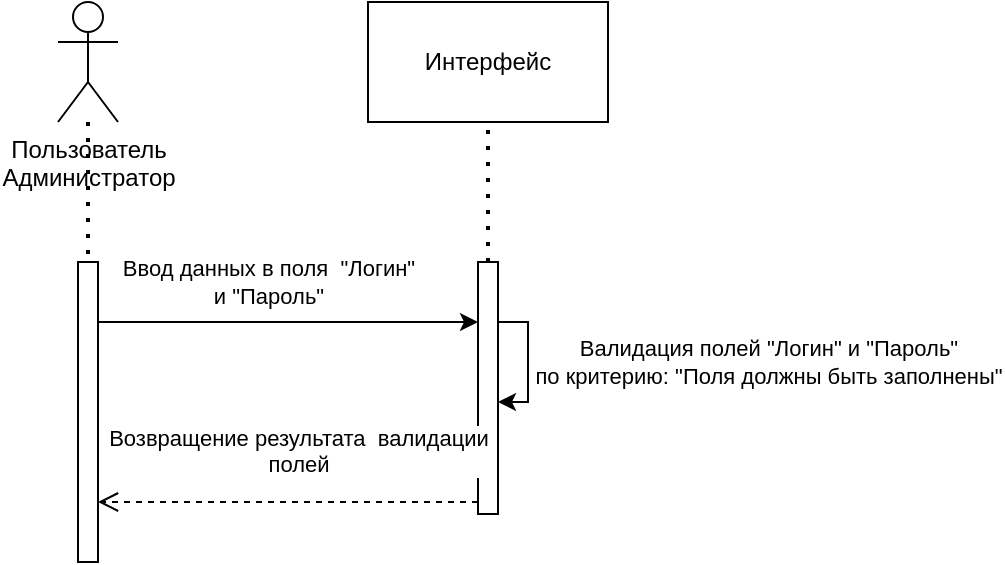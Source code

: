 <mxfile version="22.1.11" type="github">
  <diagram name="Page-1" id="dMJTNP203uRPSQv3ae_e">
    <mxGraphModel dx="1400" dy="738" grid="1" gridSize="10" guides="1" tooltips="1" connect="1" arrows="1" fold="1" page="1" pageScale="1" pageWidth="850" pageHeight="1100" math="0" shadow="0">
      <root>
        <mxCell id="0" />
        <mxCell id="1" parent="0" />
        <mxCell id="ilHXGj0mh9nZ7Yn_-eAP-41" value="&lt;div&gt;Пользователь&lt;/div&gt;&lt;div&gt;Администратор&lt;/div&gt;" style="shape=umlActor;verticalLabelPosition=bottom;verticalAlign=top;html=1;outlineConnect=0;align=center;horizontal=1;labelPosition=center;" vertex="1" parent="1">
          <mxGeometry x="80" y="30" width="30" height="60" as="geometry" />
        </mxCell>
        <mxCell id="ilHXGj0mh9nZ7Yn_-eAP-42" value="Интерфейс" style="rounded=0;whiteSpace=wrap;html=1;" vertex="1" parent="1">
          <mxGeometry x="235" y="30" width="120" height="60" as="geometry" />
        </mxCell>
        <mxCell id="ilHXGj0mh9nZ7Yn_-eAP-43" value="" style="html=1;points=[[0,0,0,0,5],[0,1,0,0,-5],[1,0,0,0,5],[1,1,0,0,-5]];perimeter=orthogonalPerimeter;outlineConnect=0;targetShapes=umlLifeline;portConstraint=eastwest;newEdgeStyle={&quot;curved&quot;:0,&quot;rounded&quot;:0};" vertex="1" parent="1">
          <mxGeometry x="90" y="160" width="10" height="150" as="geometry" />
        </mxCell>
        <mxCell id="ilHXGj0mh9nZ7Yn_-eAP-44" value="" style="html=1;points=[[0,0,0,0,5],[0,1,0,0,-5],[1,0,0,0,5],[1,1,0,0,-5]];perimeter=orthogonalPerimeter;outlineConnect=0;targetShapes=umlLifeline;portConstraint=eastwest;newEdgeStyle={&quot;curved&quot;:0,&quot;rounded&quot;:0};" vertex="1" parent="1">
          <mxGeometry x="290" y="160" width="10" height="126" as="geometry" />
        </mxCell>
        <mxCell id="ilHXGj0mh9nZ7Yn_-eAP-45" value="" style="endArrow=classic;html=1;rounded=0;" edge="1" parent="1" source="ilHXGj0mh9nZ7Yn_-eAP-43" target="ilHXGj0mh9nZ7Yn_-eAP-44">
          <mxGeometry width="50" height="50" relative="1" as="geometry">
            <mxPoint x="240" y="290" as="sourcePoint" />
            <mxPoint x="220" y="240" as="targetPoint" />
            <Array as="points">
              <mxPoint x="170" y="190" />
            </Array>
          </mxGeometry>
        </mxCell>
        <mxCell id="ilHXGj0mh9nZ7Yn_-eAP-46" value="&lt;div&gt;Ввод данных в поля&amp;nbsp; &quot;Логин&quot;&lt;/div&gt;&lt;div&gt;и &quot;Пароль&quot;&lt;br&gt;&lt;/div&gt;" style="edgeLabel;html=1;align=center;verticalAlign=middle;resizable=0;points=[];" vertex="1" connectable="0" parent="ilHXGj0mh9nZ7Yn_-eAP-45">
          <mxGeometry x="-0.23" y="1" relative="1" as="geometry">
            <mxPoint x="12" y="-19" as="offset" />
          </mxGeometry>
        </mxCell>
        <mxCell id="ilHXGj0mh9nZ7Yn_-eAP-47" value="" style="endArrow=none;dashed=1;html=1;dashPattern=1 3;strokeWidth=2;rounded=0;entryX=0.5;entryY=1;entryDx=0;entryDy=0;" edge="1" parent="1">
          <mxGeometry width="50" height="50" relative="1" as="geometry">
            <mxPoint x="295" y="160" as="sourcePoint" />
            <mxPoint x="295" y="90" as="targetPoint" />
          </mxGeometry>
        </mxCell>
        <mxCell id="ilHXGj0mh9nZ7Yn_-eAP-48" value="" style="endArrow=none;dashed=1;html=1;dashPattern=1 3;strokeWidth=2;rounded=0;" edge="1" parent="1" source="ilHXGj0mh9nZ7Yn_-eAP-41" target="ilHXGj0mh9nZ7Yn_-eAP-43">
          <mxGeometry width="50" height="50" relative="1" as="geometry">
            <mxPoint x="230" y="310" as="sourcePoint" />
            <mxPoint x="280" y="260" as="targetPoint" />
          </mxGeometry>
        </mxCell>
        <mxCell id="ilHXGj0mh9nZ7Yn_-eAP-49" value="" style="endArrow=classic;html=1;rounded=0;" edge="1" parent="1" source="ilHXGj0mh9nZ7Yn_-eAP-44" target="ilHXGj0mh9nZ7Yn_-eAP-44">
          <mxGeometry width="50" height="50" relative="1" as="geometry">
            <mxPoint x="295" y="310" as="sourcePoint" />
            <mxPoint x="345" y="260" as="targetPoint" />
            <Array as="points">
              <mxPoint x="315" y="190" />
              <mxPoint x="315" y="230" />
            </Array>
          </mxGeometry>
        </mxCell>
        <mxCell id="ilHXGj0mh9nZ7Yn_-eAP-50" value="&lt;div&gt;Валидация полей &quot;Логин&quot; и &quot;Пароль&quot;&lt;/div&gt;&lt;div&gt;по критерию: &quot;Поля должны быть заполнены&quot;&lt;br&gt;&lt;/div&gt;" style="edgeLabel;html=1;align=center;verticalAlign=middle;resizable=0;points=[];" vertex="1" connectable="0" parent="ilHXGj0mh9nZ7Yn_-eAP-49">
          <mxGeometry y="-2" relative="1" as="geometry">
            <mxPoint x="122" as="offset" />
          </mxGeometry>
        </mxCell>
        <mxCell id="ilHXGj0mh9nZ7Yn_-eAP-51" value="&lt;div&gt;Возвращение результата&amp;nbsp; валидации&lt;/div&gt;&lt;div&gt;полей&lt;br&gt;&lt;/div&gt;" style="html=1;verticalAlign=bottom;endArrow=open;dashed=1;endSize=8;curved=0;rounded=0;" edge="1" parent="1" source="ilHXGj0mh9nZ7Yn_-eAP-44" target="ilHXGj0mh9nZ7Yn_-eAP-43">
          <mxGeometry x="-0.053" y="-10" relative="1" as="geometry">
            <mxPoint x="280" y="310" as="sourcePoint" />
            <mxPoint x="250" y="310" as="targetPoint" />
            <Array as="points">
              <mxPoint x="200" y="280" />
            </Array>
            <mxPoint as="offset" />
          </mxGeometry>
        </mxCell>
      </root>
    </mxGraphModel>
  </diagram>
</mxfile>
